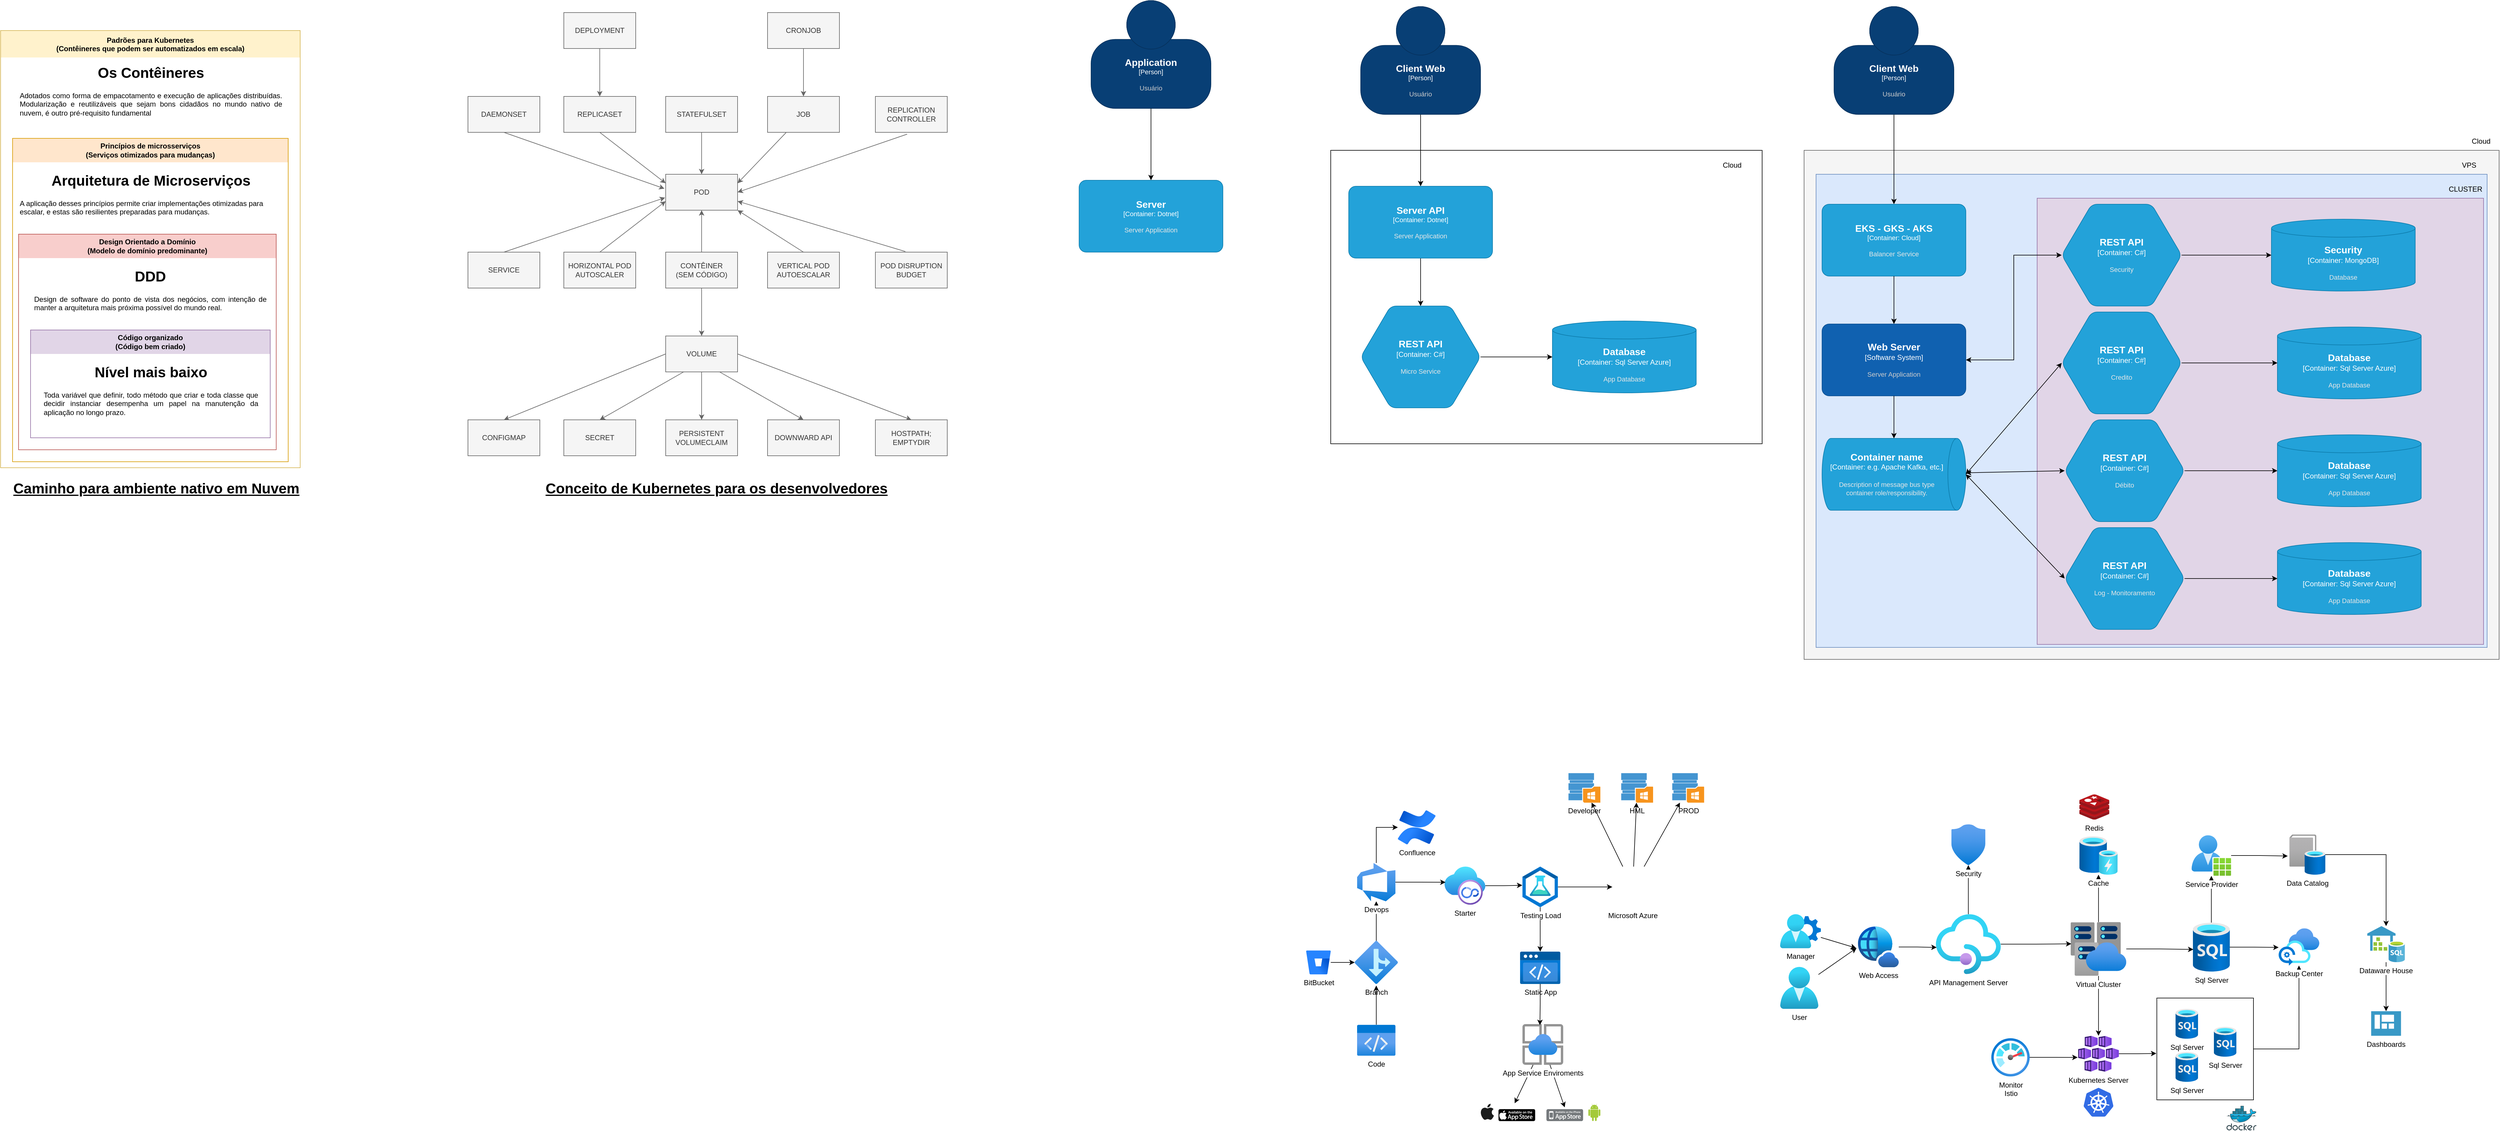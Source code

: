 <mxfile version="24.7.17">
  <diagram name="Página-1" id="Ax6G7xWcNThnfck5FQkn">
    <mxGraphModel dx="2142" dy="1096" grid="1" gridSize="10" guides="1" tooltips="1" connect="1" arrows="1" fold="1" page="1" pageScale="1" pageWidth="827" pageHeight="1169" math="0" shadow="0">
      <root>
        <mxCell id="0" />
        <mxCell id="1" parent="0" />
        <mxCell id="G5PO6u8xQWYdRqNQs2qU-140" style="edgeStyle=orthogonalEdgeStyle;rounded=0;orthogonalLoop=1;jettySize=auto;html=1;" edge="1" parent="1" source="G5PO6u8xQWYdRqNQs2qU-123" target="G5PO6u8xQWYdRqNQs2qU-138">
          <mxGeometry relative="1" as="geometry" />
        </mxCell>
        <mxCell id="G5PO6u8xQWYdRqNQs2qU-123" value="" style="rounded=0;whiteSpace=wrap;html=1;" vertex="1" parent="1">
          <mxGeometry x="3618.75" y="1665.5" width="161.25" height="170" as="geometry" />
        </mxCell>
        <mxCell id="G5PO6u8xQWYdRqNQs2qU-68" value="" style="rounded=0;whiteSpace=wrap;html=1;fillColor=#f5f5f5;fontColor=#333333;strokeColor=#666666;" vertex="1" parent="1">
          <mxGeometry x="3030" y="250" width="1160" height="850" as="geometry" />
        </mxCell>
        <mxCell id="G5PO6u8xQWYdRqNQs2qU-89" value="" style="rounded=0;whiteSpace=wrap;html=1;fillColor=#dae8fc;strokeColor=#6c8ebf;" vertex="1" parent="1">
          <mxGeometry x="3050" y="290" width="1120" height="790" as="geometry" />
        </mxCell>
        <mxCell id="G5PO6u8xQWYdRqNQs2qU-91" value="" style="whiteSpace=wrap;html=1;aspect=fixed;fillColor=#e1d5e7;strokeColor=#9673a6;" vertex="1" parent="1">
          <mxGeometry x="3419" y="330" width="745" height="745" as="geometry" />
        </mxCell>
        <mxCell id="G5PO6u8xQWYdRqNQs2qU-66" value="" style="rounded=0;whiteSpace=wrap;html=1;" vertex="1" parent="1">
          <mxGeometry x="2240" y="250" width="720" height="490" as="geometry" />
        </mxCell>
        <mxCell id="G5PO6u8xQWYdRqNQs2qU-2" value="Padrões para Kubernetes&#xa;(Contêineres que podem ser automatizados em escala)" style="swimlane;fillStyle=auto;startSize=45;fillColor=#fff2cc;swimlaneLine=0;strokeColor=#d6b656;swimlaneFillColor=none;glass=0;portConstraintRotation=0;movable=1;resizable=1;rotatable=1;deletable=1;editable=1;locked=0;connectable=1;" vertex="1" parent="1">
          <mxGeometry x="20" y="50" width="500" height="730" as="geometry">
            <mxRectangle x="170" y="210" width="340" height="40" as="alternateBounds" />
          </mxGeometry>
        </mxCell>
        <mxCell id="G5PO6u8xQWYdRqNQs2qU-3" value="Princípios de microsserviços&lt;div&gt;(Serviços otimizados para mudanças)&lt;/div&gt;" style="swimlane;whiteSpace=wrap;html=1;startSize=40;swimlaneLine=0;fillColor=#ffe6cc;strokeColor=#d79b00;movable=1;resizable=1;rotatable=1;deletable=1;editable=1;locked=0;connectable=1;" vertex="1" parent="G5PO6u8xQWYdRqNQs2qU-2">
          <mxGeometry x="20" y="180" width="460" height="540" as="geometry" />
        </mxCell>
        <mxCell id="G5PO6u8xQWYdRqNQs2qU-4" value="Design Orientado a Domínio&lt;div&gt;(Modelo de domínio predominante)&lt;/div&gt;" style="swimlane;whiteSpace=wrap;html=1;startSize=40;swimlaneLine=0;fillColor=#f8cecc;strokeColor=#b85450;movable=1;resizable=1;rotatable=1;deletable=1;editable=1;locked=0;connectable=1;" vertex="1" parent="G5PO6u8xQWYdRqNQs2qU-3">
          <mxGeometry x="10" y="160" width="430" height="360" as="geometry" />
        </mxCell>
        <mxCell id="G5PO6u8xQWYdRqNQs2qU-5" value="Código organizado&lt;div&gt;(Código bem criado)&lt;/div&gt;" style="swimlane;whiteSpace=wrap;html=1;startSize=40;swimlaneLine=0;strokeColor=#9673a6;fillColor=#e1d5e7;movable=1;resizable=1;rotatable=1;deletable=1;editable=1;locked=0;connectable=1;" vertex="1" parent="G5PO6u8xQWYdRqNQs2qU-4">
          <mxGeometry x="20" y="160" width="400" height="180" as="geometry" />
        </mxCell>
        <mxCell id="G5PO6u8xQWYdRqNQs2qU-8" value="&lt;h1 style=&quot;text-align: center; margin-top: 0px;&quot;&gt;Nível mais baixo&lt;/h1&gt;&lt;p style=&quot;text-align: justify;&quot;&gt;Toda variável que definir, todo método que criar e toda classe que decidir instanciar desempenha um papel na manutenção da aplicação no longo prazo.&amp;nbsp;&lt;/p&gt;" style="text;html=1;whiteSpace=wrap;overflow=hidden;rounded=0;" vertex="1" parent="G5PO6u8xQWYdRqNQs2qU-5">
          <mxGeometry x="20" y="50" width="360" height="120" as="geometry" />
        </mxCell>
        <mxCell id="G5PO6u8xQWYdRqNQs2qU-10" value="&lt;h1 style=&quot;margin-top: 0px;&quot;&gt;DDD&lt;/h1&gt;&lt;p style=&quot;text-align: justify;&quot;&gt;Design de software do ponto de vista dos negócios, com intenção de manter a arquitetura mais próxima possível do mundo real.&lt;/p&gt;" style="text;html=1;whiteSpace=wrap;overflow=hidden;rounded=0;align=center;" vertex="1" parent="G5PO6u8xQWYdRqNQs2qU-4">
          <mxGeometry x="25" y="50" width="390" height="100" as="geometry" />
        </mxCell>
        <mxCell id="G5PO6u8xQWYdRqNQs2qU-11" value="&lt;h1 style=&quot;text-align: center; margin-top: 0px;&quot;&gt;&lt;font style=&quot;font-size: 24px;&quot;&gt;Arquitetura de Microserviços&lt;/font&gt;&lt;/h1&gt;&lt;p&gt;A aplicação desses princípios permite criar implementações otimizadas para escalar, e estas são resilientes preparadas para mudanças.&lt;/p&gt;" style="text;html=1;whiteSpace=wrap;overflow=hidden;rounded=0;" vertex="1" parent="G5PO6u8xQWYdRqNQs2qU-3">
          <mxGeometry x="10" y="50" width="440" height="100" as="geometry" />
        </mxCell>
        <mxCell id="G5PO6u8xQWYdRqNQs2qU-12" value="&lt;h1 style=&quot;text-align: center; margin-top: 0px;&quot;&gt;Os Contêineres&lt;/h1&gt;&lt;p style=&quot;text-align: justify;&quot;&gt;Adotados como forma de empacotamento e execução de aplicações distribuídas. Modularização e reutilizáveis que sejam bons cidadãos no mundo nativo de nuvem, é outro pré-requisito fundamental&lt;/p&gt;" style="text;html=1;whiteSpace=wrap;overflow=hidden;rounded=0;" vertex="1" parent="G5PO6u8xQWYdRqNQs2qU-2">
          <mxGeometry x="30" y="50" width="440" height="120" as="geometry" />
        </mxCell>
        <mxCell id="G5PO6u8xQWYdRqNQs2qU-6" value="Caminho para ambiente nativo em Nuvem" style="text;html=1;align=center;verticalAlign=middle;whiteSpace=wrap;rounded=0;fontSize=24;fontStyle=5;movable=1;resizable=1;rotatable=1;deletable=1;editable=1;locked=0;connectable=1;" vertex="1" parent="1">
          <mxGeometry x="20" y="800" width="520" height="30" as="geometry" />
        </mxCell>
        <mxCell id="G5PO6u8xQWYdRqNQs2qU-13" value="POD" style="rounded=0;whiteSpace=wrap;html=1;fillColor=#f5f5f5;fontColor=#333333;strokeColor=#666666;" vertex="1" parent="1">
          <mxGeometry x="1130" y="290" width="120" height="60" as="geometry" />
        </mxCell>
        <mxCell id="G5PO6u8xQWYdRqNQs2qU-17" value="" style="edgeStyle=orthogonalEdgeStyle;rounded=0;orthogonalLoop=1;jettySize=auto;html=1;fillColor=#f5f5f5;strokeColor=#666666;" edge="1" parent="1" source="G5PO6u8xQWYdRqNQs2qU-14" target="G5PO6u8xQWYdRqNQs2qU-16">
          <mxGeometry relative="1" as="geometry" />
        </mxCell>
        <mxCell id="G5PO6u8xQWYdRqNQs2qU-14" value="DEPLOYMENT" style="rounded=0;whiteSpace=wrap;html=1;fillColor=#f5f5f5;fontColor=#333333;strokeColor=#666666;" vertex="1" parent="1">
          <mxGeometry x="960" y="20" width="120" height="60" as="geometry" />
        </mxCell>
        <mxCell id="G5PO6u8xQWYdRqNQs2qU-21" value="" style="edgeStyle=orthogonalEdgeStyle;rounded=0;orthogonalLoop=1;jettySize=auto;html=1;fillColor=#f5f5f5;strokeColor=#666666;" edge="1" parent="1" source="G5PO6u8xQWYdRqNQs2qU-15" target="G5PO6u8xQWYdRqNQs2qU-20">
          <mxGeometry relative="1" as="geometry" />
        </mxCell>
        <mxCell id="G5PO6u8xQWYdRqNQs2qU-15" value="CRONJOB" style="rounded=0;whiteSpace=wrap;html=1;fillColor=#f5f5f5;fontColor=#333333;strokeColor=#666666;" vertex="1" parent="1">
          <mxGeometry x="1300" y="20" width="120" height="60" as="geometry" />
        </mxCell>
        <mxCell id="G5PO6u8xQWYdRqNQs2qU-24" style="rounded=0;orthogonalLoop=1;jettySize=auto;html=1;entryX=0;entryY=0.25;entryDx=0;entryDy=0;exitX=0.5;exitY=1;exitDx=0;exitDy=0;fillColor=#f5f5f5;strokeColor=#666666;" edge="1" parent="1" source="G5PO6u8xQWYdRqNQs2qU-16" target="G5PO6u8xQWYdRqNQs2qU-13">
          <mxGeometry relative="1" as="geometry" />
        </mxCell>
        <mxCell id="G5PO6u8xQWYdRqNQs2qU-16" value="REPLICASET" style="whiteSpace=wrap;html=1;rounded=0;fillColor=#f5f5f5;fontColor=#333333;strokeColor=#666666;" vertex="1" parent="1">
          <mxGeometry x="960" y="160" width="120" height="60" as="geometry" />
        </mxCell>
        <mxCell id="G5PO6u8xQWYdRqNQs2qU-23" style="rounded=0;orthogonalLoop=1;jettySize=auto;html=1;entryX=-0.017;entryY=0.4;entryDx=0;entryDy=0;exitX=0.5;exitY=1;exitDx=0;exitDy=0;entryPerimeter=0;fillColor=#f5f5f5;strokeColor=#666666;" edge="1" parent="1" source="G5PO6u8xQWYdRqNQs2qU-18" target="G5PO6u8xQWYdRqNQs2qU-13">
          <mxGeometry relative="1" as="geometry" />
        </mxCell>
        <mxCell id="G5PO6u8xQWYdRqNQs2qU-18" value="DAEMONSET" style="rounded=0;whiteSpace=wrap;html=1;fillColor=#f5f5f5;fontColor=#333333;strokeColor=#666666;" vertex="1" parent="1">
          <mxGeometry x="800" y="160" width="120" height="60" as="geometry" />
        </mxCell>
        <mxCell id="G5PO6u8xQWYdRqNQs2qU-25" style="rounded=0;orthogonalLoop=1;jettySize=auto;html=1;entryX=0.5;entryY=0;entryDx=0;entryDy=0;fillColor=#f5f5f5;strokeColor=#666666;" edge="1" parent="1" source="G5PO6u8xQWYdRqNQs2qU-19" target="G5PO6u8xQWYdRqNQs2qU-13">
          <mxGeometry relative="1" as="geometry" />
        </mxCell>
        <mxCell id="G5PO6u8xQWYdRqNQs2qU-19" value="STATEFULSET" style="rounded=0;whiteSpace=wrap;html=1;fillColor=#f5f5f5;fontColor=#333333;strokeColor=#666666;" vertex="1" parent="1">
          <mxGeometry x="1130" y="160" width="120" height="60" as="geometry" />
        </mxCell>
        <mxCell id="G5PO6u8xQWYdRqNQs2qU-26" style="rounded=0;orthogonalLoop=1;jettySize=auto;html=1;entryX=1;entryY=0.25;entryDx=0;entryDy=0;fillColor=#f5f5f5;strokeColor=#666666;" edge="1" parent="1" source="G5PO6u8xQWYdRqNQs2qU-20" target="G5PO6u8xQWYdRqNQs2qU-13">
          <mxGeometry relative="1" as="geometry" />
        </mxCell>
        <mxCell id="G5PO6u8xQWYdRqNQs2qU-20" value="JOB" style="whiteSpace=wrap;html=1;rounded=0;fillColor=#f5f5f5;fontColor=#333333;strokeColor=#666666;" vertex="1" parent="1">
          <mxGeometry x="1300" y="160" width="120" height="60" as="geometry" />
        </mxCell>
        <mxCell id="G5PO6u8xQWYdRqNQs2qU-27" style="rounded=0;orthogonalLoop=1;jettySize=auto;html=1;entryX=1;entryY=0.5;entryDx=0;entryDy=0;exitX=0.442;exitY=1.05;exitDx=0;exitDy=0;exitPerimeter=0;fillColor=#f5f5f5;strokeColor=#666666;" edge="1" parent="1" source="G5PO6u8xQWYdRqNQs2qU-22" target="G5PO6u8xQWYdRqNQs2qU-13">
          <mxGeometry relative="1" as="geometry" />
        </mxCell>
        <mxCell id="G5PO6u8xQWYdRqNQs2qU-22" value="REPLICATION&lt;div&gt;CONTROLLER&lt;/div&gt;" style="rounded=0;whiteSpace=wrap;html=1;fillColor=#f5f5f5;fontColor=#333333;strokeColor=#666666;" vertex="1" parent="1">
          <mxGeometry x="1480" y="160" width="120" height="60" as="geometry" />
        </mxCell>
        <mxCell id="G5PO6u8xQWYdRqNQs2qU-28" value="SERVICE" style="rounded=0;whiteSpace=wrap;html=1;fillColor=#f5f5f5;fontColor=#333333;strokeColor=#666666;" vertex="1" parent="1">
          <mxGeometry x="800" y="420" width="120" height="60" as="geometry" />
        </mxCell>
        <mxCell id="G5PO6u8xQWYdRqNQs2qU-35" style="rounded=0;orthogonalLoop=1;jettySize=auto;html=1;entryX=0;entryY=0.75;entryDx=0;entryDy=0;exitX=0.5;exitY=0;exitDx=0;exitDy=0;fillColor=#f5f5f5;strokeColor=#666666;" edge="1" parent="1" source="G5PO6u8xQWYdRqNQs2qU-29" target="G5PO6u8xQWYdRqNQs2qU-13">
          <mxGeometry relative="1" as="geometry" />
        </mxCell>
        <mxCell id="G5PO6u8xQWYdRqNQs2qU-29" value="HORIZONTAL POD AUTOSCALER" style="rounded=0;whiteSpace=wrap;html=1;fillColor=#f5f5f5;fontColor=#333333;strokeColor=#666666;" vertex="1" parent="1">
          <mxGeometry x="960" y="420" width="120" height="60" as="geometry" />
        </mxCell>
        <mxCell id="G5PO6u8xQWYdRqNQs2qU-36" style="rounded=0;orthogonalLoop=1;jettySize=auto;html=1;entryX=0.5;entryY=1;entryDx=0;entryDy=0;fillColor=#f5f5f5;strokeColor=#666666;" edge="1" parent="1" source="G5PO6u8xQWYdRqNQs2qU-30" target="G5PO6u8xQWYdRqNQs2qU-13">
          <mxGeometry relative="1" as="geometry" />
        </mxCell>
        <mxCell id="G5PO6u8xQWYdRqNQs2qU-40" value="" style="edgeStyle=orthogonalEdgeStyle;rounded=0;orthogonalLoop=1;jettySize=auto;html=1;fillColor=#f5f5f5;strokeColor=#666666;" edge="1" parent="1" source="G5PO6u8xQWYdRqNQs2qU-30" target="G5PO6u8xQWYdRqNQs2qU-39">
          <mxGeometry relative="1" as="geometry" />
        </mxCell>
        <mxCell id="G5PO6u8xQWYdRqNQs2qU-30" value="CONTÊINER&lt;div&gt;(SEM CÓDIGO)&lt;/div&gt;" style="rounded=0;whiteSpace=wrap;html=1;fillColor=#f5f5f5;fontColor=#333333;strokeColor=#666666;" vertex="1" parent="1">
          <mxGeometry x="1130" y="420" width="120" height="60" as="geometry" />
        </mxCell>
        <mxCell id="G5PO6u8xQWYdRqNQs2qU-37" style="rounded=0;orthogonalLoop=1;jettySize=auto;html=1;entryX=1;entryY=1;entryDx=0;entryDy=0;exitX=0.5;exitY=0;exitDx=0;exitDy=0;fillColor=#f5f5f5;strokeColor=#666666;" edge="1" parent="1" source="G5PO6u8xQWYdRqNQs2qU-31" target="G5PO6u8xQWYdRqNQs2qU-13">
          <mxGeometry relative="1" as="geometry" />
        </mxCell>
        <mxCell id="G5PO6u8xQWYdRqNQs2qU-31" value="VERTICAL POD AUTOESCALAR" style="rounded=0;whiteSpace=wrap;html=1;fillColor=#f5f5f5;fontColor=#333333;strokeColor=#666666;" vertex="1" parent="1">
          <mxGeometry x="1300" y="420" width="120" height="60" as="geometry" />
        </mxCell>
        <mxCell id="G5PO6u8xQWYdRqNQs2qU-38" style="rounded=0;orthogonalLoop=1;jettySize=auto;html=1;entryX=1;entryY=0.75;entryDx=0;entryDy=0;exitX=0.417;exitY=-0.017;exitDx=0;exitDy=0;exitPerimeter=0;fillColor=#f5f5f5;strokeColor=#666666;" edge="1" parent="1" source="G5PO6u8xQWYdRqNQs2qU-32" target="G5PO6u8xQWYdRqNQs2qU-13">
          <mxGeometry relative="1" as="geometry" />
        </mxCell>
        <mxCell id="G5PO6u8xQWYdRqNQs2qU-32" value="POD DISRUPTION BUDGET" style="rounded=0;whiteSpace=wrap;html=1;fillColor=#f5f5f5;fontColor=#333333;strokeColor=#666666;" vertex="1" parent="1">
          <mxGeometry x="1480" y="420" width="120" height="60" as="geometry" />
        </mxCell>
        <mxCell id="G5PO6u8xQWYdRqNQs2qU-34" style="rounded=0;orthogonalLoop=1;jettySize=auto;html=1;entryX=-0.008;entryY=0.65;entryDx=0;entryDy=0;entryPerimeter=0;exitX=0.5;exitY=0;exitDx=0;exitDy=0;fillColor=#f5f5f5;strokeColor=#666666;" edge="1" parent="1" source="G5PO6u8xQWYdRqNQs2qU-28" target="G5PO6u8xQWYdRqNQs2qU-13">
          <mxGeometry relative="1" as="geometry" />
        </mxCell>
        <mxCell id="G5PO6u8xQWYdRqNQs2qU-46" style="rounded=0;orthogonalLoop=1;jettySize=auto;html=1;entryX=0.5;entryY=0;entryDx=0;entryDy=0;exitX=0;exitY=0.5;exitDx=0;exitDy=0;fillColor=#f5f5f5;strokeColor=#666666;" edge="1" parent="1" source="G5PO6u8xQWYdRqNQs2qU-39" target="G5PO6u8xQWYdRqNQs2qU-41">
          <mxGeometry relative="1" as="geometry" />
        </mxCell>
        <mxCell id="G5PO6u8xQWYdRqNQs2qU-47" style="rounded=0;orthogonalLoop=1;jettySize=auto;html=1;entryX=0.5;entryY=0;entryDx=0;entryDy=0;exitX=0.25;exitY=1;exitDx=0;exitDy=0;fillColor=#f5f5f5;strokeColor=#666666;" edge="1" parent="1" source="G5PO6u8xQWYdRqNQs2qU-39" target="G5PO6u8xQWYdRqNQs2qU-42">
          <mxGeometry relative="1" as="geometry" />
        </mxCell>
        <mxCell id="G5PO6u8xQWYdRqNQs2qU-48" style="rounded=0;orthogonalLoop=1;jettySize=auto;html=1;entryX=0.5;entryY=0;entryDx=0;entryDy=0;fillColor=#f5f5f5;strokeColor=#666666;" edge="1" parent="1" source="G5PO6u8xQWYdRqNQs2qU-39" target="G5PO6u8xQWYdRqNQs2qU-43">
          <mxGeometry relative="1" as="geometry" />
        </mxCell>
        <mxCell id="G5PO6u8xQWYdRqNQs2qU-49" style="rounded=0;orthogonalLoop=1;jettySize=auto;html=1;exitX=0.75;exitY=1;exitDx=0;exitDy=0;entryX=0.5;entryY=0;entryDx=0;entryDy=0;fillColor=#f5f5f5;strokeColor=#666666;" edge="1" parent="1" source="G5PO6u8xQWYdRqNQs2qU-39" target="G5PO6u8xQWYdRqNQs2qU-44">
          <mxGeometry relative="1" as="geometry" />
        </mxCell>
        <mxCell id="G5PO6u8xQWYdRqNQs2qU-50" style="rounded=0;orthogonalLoop=1;jettySize=auto;html=1;entryX=0.5;entryY=0;entryDx=0;entryDy=0;exitX=1;exitY=0.5;exitDx=0;exitDy=0;fillColor=#f5f5f5;strokeColor=#666666;" edge="1" parent="1" source="G5PO6u8xQWYdRqNQs2qU-39" target="G5PO6u8xQWYdRqNQs2qU-45">
          <mxGeometry relative="1" as="geometry" />
        </mxCell>
        <mxCell id="G5PO6u8xQWYdRqNQs2qU-39" value="VOLUME" style="whiteSpace=wrap;html=1;rounded=0;fillColor=#f5f5f5;fontColor=#333333;strokeColor=#666666;" vertex="1" parent="1">
          <mxGeometry x="1130" y="560" width="120" height="60" as="geometry" />
        </mxCell>
        <mxCell id="G5PO6u8xQWYdRqNQs2qU-41" value="CONFIGMAP" style="rounded=0;whiteSpace=wrap;html=1;fillColor=#f5f5f5;fontColor=#333333;strokeColor=#666666;" vertex="1" parent="1">
          <mxGeometry x="800" y="700" width="120" height="60" as="geometry" />
        </mxCell>
        <mxCell id="G5PO6u8xQWYdRqNQs2qU-42" value="SECRET" style="rounded=0;whiteSpace=wrap;html=1;fillColor=#f5f5f5;fontColor=#333333;strokeColor=#666666;" vertex="1" parent="1">
          <mxGeometry x="960" y="700" width="120" height="60" as="geometry" />
        </mxCell>
        <mxCell id="G5PO6u8xQWYdRqNQs2qU-43" value="PERSISTENT VOLUMECLAIM" style="rounded=0;whiteSpace=wrap;html=1;fillColor=#f5f5f5;fontColor=#333333;strokeColor=#666666;" vertex="1" parent="1">
          <mxGeometry x="1130" y="700" width="120" height="60" as="geometry" />
        </mxCell>
        <mxCell id="G5PO6u8xQWYdRqNQs2qU-44" value="DOWNWARD API" style="rounded=0;whiteSpace=wrap;html=1;fillColor=#f5f5f5;fontColor=#333333;strokeColor=#666666;" vertex="1" parent="1">
          <mxGeometry x="1300" y="700" width="120" height="60" as="geometry" />
        </mxCell>
        <mxCell id="G5PO6u8xQWYdRqNQs2qU-45" value="HOSTPATH;&lt;div&gt;EMPTYDIR&lt;/div&gt;" style="rounded=0;whiteSpace=wrap;html=1;fillColor=#f5f5f5;fontColor=#333333;strokeColor=#666666;" vertex="1" parent="1">
          <mxGeometry x="1480" y="700" width="120" height="60" as="geometry" />
        </mxCell>
        <mxCell id="G5PO6u8xQWYdRqNQs2qU-51" value="Conceito de Kubernetes para os desenvolvedores" style="text;html=1;align=center;verticalAlign=middle;whiteSpace=wrap;rounded=0;fontSize=24;fontStyle=5;movable=1;resizable=1;rotatable=1;deletable=1;editable=1;locked=0;connectable=1;" vertex="1" parent="1">
          <mxGeometry x="900" y="800" width="630" height="30" as="geometry" />
        </mxCell>
        <object placeholders="1" c4Name="Application" c4Type="Person" c4Description="Usuário" label="&lt;font style=&quot;font-size: 16px&quot;&gt;&lt;b&gt;%c4Name%&lt;/b&gt;&lt;/font&gt;&lt;div&gt;[%c4Type%]&lt;/div&gt;&lt;br&gt;&lt;div&gt;&lt;font style=&quot;font-size: 11px&quot;&gt;&lt;font color=&quot;#cccccc&quot;&gt;%c4Description%&lt;/font&gt;&lt;/div&gt;" id="G5PO6u8xQWYdRqNQs2qU-52">
          <mxCell style="html=1;fontSize=11;dashed=0;whiteSpace=wrap;fillColor=#083F75;strokeColor=#06315C;fontColor=#ffffff;shape=mxgraph.c4.person2;align=center;metaEdit=1;points=[[0.5,0,0],[1,0.5,0],[1,0.75,0],[0.75,1,0],[0.5,1,0],[0.25,1,0],[0,0.75,0],[0,0.5,0]];resizable=0;" vertex="1" parent="1">
            <mxGeometry x="1840" width="200" height="180" as="geometry" />
          </mxCell>
        </object>
        <object placeholders="1" c4Name="Server" c4Type="Container" c4Technology="Dotnet" c4Description="Server Application" label="&lt;font style=&quot;font-size: 16px&quot;&gt;&lt;b&gt;%c4Name%&lt;/b&gt;&lt;/font&gt;&lt;div&gt;[%c4Type%: %c4Technology%]&lt;/div&gt;&lt;br&gt;&lt;div&gt;&lt;font style=&quot;font-size: 11px&quot;&gt;&lt;font color=&quot;#E6E6E6&quot;&gt;%c4Description%&lt;/font&gt;&lt;/div&gt;" id="G5PO6u8xQWYdRqNQs2qU-53">
          <mxCell style="rounded=1;whiteSpace=wrap;html=1;fontSize=11;labelBackgroundColor=none;fillColor=#23A2D9;fontColor=#ffffff;align=center;arcSize=10;strokeColor=#0E7DAD;metaEdit=1;resizable=0;points=[[0.25,0,0],[0.5,0,0],[0.75,0,0],[1,0.25,0],[1,0.5,0],[1,0.75,0],[0.75,1,0],[0.5,1,0],[0.25,1,0],[0,0.75,0],[0,0.5,0],[0,0.25,0]];" vertex="1" parent="1">
            <mxGeometry x="1820" y="300" width="240" height="120" as="geometry" />
          </mxCell>
        </object>
        <mxCell id="G5PO6u8xQWYdRqNQs2qU-54" style="edgeStyle=orthogonalEdgeStyle;rounded=0;orthogonalLoop=1;jettySize=auto;html=1;entryX=0.5;entryY=0;entryDx=0;entryDy=0;entryPerimeter=0;" edge="1" parent="1" source="G5PO6u8xQWYdRqNQs2qU-52" target="G5PO6u8xQWYdRqNQs2qU-53">
          <mxGeometry relative="1" as="geometry" />
        </mxCell>
        <mxCell id="G5PO6u8xQWYdRqNQs2qU-61" style="edgeStyle=orthogonalEdgeStyle;rounded=0;orthogonalLoop=1;jettySize=auto;html=1;" edge="1" parent="1" source="G5PO6u8xQWYdRqNQs2qU-55" target="G5PO6u8xQWYdRqNQs2qU-60">
          <mxGeometry relative="1" as="geometry" />
        </mxCell>
        <object placeholders="1" c4Name="Client Web" c4Type="Person" c4Description="Usuário" label="&lt;font style=&quot;font-size: 16px&quot;&gt;&lt;b&gt;%c4Name%&lt;/b&gt;&lt;/font&gt;&lt;div&gt;[%c4Type%]&lt;/div&gt;&lt;br&gt;&lt;div&gt;&lt;font style=&quot;font-size: 11px&quot;&gt;&lt;font color=&quot;#cccccc&quot;&gt;%c4Description%&lt;/font&gt;&lt;/div&gt;" id="G5PO6u8xQWYdRqNQs2qU-55">
          <mxCell style="html=1;fontSize=11;dashed=0;whiteSpace=wrap;fillColor=#083F75;strokeColor=#06315C;fontColor=#ffffff;shape=mxgraph.c4.person2;align=center;metaEdit=1;points=[[0.5,0,0],[1,0.5,0],[1,0.75,0],[0.75,1,0],[0.5,1,0],[0.25,1,0],[0,0.75,0],[0,0.5,0]];resizable=0;" vertex="1" parent="1">
            <mxGeometry x="2290" y="10" width="200" height="180" as="geometry" />
          </mxCell>
        </object>
        <mxCell id="G5PO6u8xQWYdRqNQs2qU-64" style="edgeStyle=orthogonalEdgeStyle;rounded=0;orthogonalLoop=1;jettySize=auto;html=1;" edge="1" parent="1" source="G5PO6u8xQWYdRqNQs2qU-60" target="G5PO6u8xQWYdRqNQs2qU-62">
          <mxGeometry relative="1" as="geometry" />
        </mxCell>
        <object placeholders="1" c4Name="Server API" c4Type="Container" c4Technology="Dotnet" c4Description="Server Application" label="&lt;font style=&quot;font-size: 16px&quot;&gt;&lt;b&gt;%c4Name%&lt;/b&gt;&lt;/font&gt;&lt;div&gt;[%c4Type%: %c4Technology%]&lt;/div&gt;&lt;br&gt;&lt;div&gt;&lt;font style=&quot;font-size: 11px&quot;&gt;&lt;font color=&quot;#E6E6E6&quot;&gt;%c4Description%&lt;/font&gt;&lt;/div&gt;" id="G5PO6u8xQWYdRqNQs2qU-60">
          <mxCell style="rounded=1;whiteSpace=wrap;html=1;fontSize=11;labelBackgroundColor=none;fillColor=#23A2D9;fontColor=#ffffff;align=center;arcSize=10;strokeColor=#0E7DAD;metaEdit=1;resizable=0;points=[[0.25,0,0],[0.5,0,0],[0.75,0,0],[1,0.25,0],[1,0.5,0],[1,0.75,0],[0.75,1,0],[0.5,1,0],[0.25,1,0],[0,0.75,0],[0,0.5,0],[0,0.25,0]];" vertex="1" parent="1">
            <mxGeometry x="2270" y="310" width="240" height="120" as="geometry" />
          </mxCell>
        </object>
        <object placeholders="1" c4Name="REST API" c4Type="Container" c4Technology="C#" c4Description="Micro Service" label="&lt;font style=&quot;font-size: 16px&quot;&gt;&lt;b&gt;%c4Name%&lt;/b&gt;&lt;/font&gt;&lt;div&gt;[%c4Type%:&amp;nbsp;%c4Technology%]&lt;/div&gt;&lt;br&gt;&lt;div&gt;&lt;font style=&quot;font-size: 11px&quot;&gt;&lt;font color=&quot;#E6E6E6&quot;&gt;%c4Description%&lt;/font&gt;&lt;/div&gt;" id="G5PO6u8xQWYdRqNQs2qU-62">
          <mxCell style="shape=hexagon;size=50;perimeter=hexagonPerimeter2;whiteSpace=wrap;html=1;fixedSize=1;rounded=1;labelBackgroundColor=none;fillColor=#23A2D9;fontSize=12;fontColor=#ffffff;align=center;strokeColor=#0E7DAD;metaEdit=1;points=[[0.5,0,0],[1,0.25,0],[1,0.5,0],[1,0.75,0],[0.5,1,0],[0,0.75,0],[0,0.5,0],[0,0.25,0]];resizable=0;" vertex="1" parent="1">
            <mxGeometry x="2290" y="510" width="200" height="170" as="geometry" />
          </mxCell>
        </object>
        <object placeholders="1" c4Name="Database" c4Type="Container" c4Technology="Sql Server Azure" c4Description="App Database" label="&lt;font style=&quot;font-size: 16px&quot;&gt;&lt;b&gt;%c4Name%&lt;/b&gt;&lt;/font&gt;&lt;div&gt;[%c4Type%:&amp;nbsp;%c4Technology%]&lt;/div&gt;&lt;br&gt;&lt;div&gt;&lt;font style=&quot;font-size: 11px&quot;&gt;&lt;font color=&quot;#E6E6E6&quot;&gt;%c4Description%&lt;/font&gt;&lt;/div&gt;" id="G5PO6u8xQWYdRqNQs2qU-63">
          <mxCell style="shape=cylinder3;size=15;whiteSpace=wrap;html=1;boundedLbl=1;rounded=0;labelBackgroundColor=none;fillColor=#23A2D9;fontSize=12;fontColor=#ffffff;align=center;strokeColor=#0E7DAD;metaEdit=1;points=[[0.5,0,0],[1,0.25,0],[1,0.5,0],[1,0.75,0],[0.5,1,0],[0,0.75,0],[0,0.5,0],[0,0.25,0]];resizable=0;" vertex="1" parent="1">
            <mxGeometry x="2610" y="535" width="240" height="120" as="geometry" />
          </mxCell>
        </object>
        <mxCell id="G5PO6u8xQWYdRqNQs2qU-65" style="edgeStyle=orthogonalEdgeStyle;rounded=0;orthogonalLoop=1;jettySize=auto;html=1;entryX=0;entryY=0.5;entryDx=0;entryDy=0;entryPerimeter=0;" edge="1" parent="1" source="G5PO6u8xQWYdRqNQs2qU-62" target="G5PO6u8xQWYdRqNQs2qU-63">
          <mxGeometry relative="1" as="geometry" />
        </mxCell>
        <mxCell id="G5PO6u8xQWYdRqNQs2qU-67" value="Cloud" style="text;html=1;align=center;verticalAlign=middle;whiteSpace=wrap;rounded=0;" vertex="1" parent="1">
          <mxGeometry x="2880" y="260" width="60" height="30" as="geometry" />
        </mxCell>
        <mxCell id="G5PO6u8xQWYdRqNQs2qU-69" style="edgeStyle=orthogonalEdgeStyle;rounded=0;orthogonalLoop=1;jettySize=auto;html=1;" edge="1" source="G5PO6u8xQWYdRqNQs2qU-70" target="G5PO6u8xQWYdRqNQs2qU-72" parent="1">
          <mxGeometry relative="1" as="geometry" />
        </mxCell>
        <object placeholders="1" c4Name="Client Web" c4Type="Person" c4Description="Usuário" label="&lt;font style=&quot;font-size: 16px&quot;&gt;&lt;b&gt;%c4Name%&lt;/b&gt;&lt;/font&gt;&lt;div&gt;[%c4Type%]&lt;/div&gt;&lt;br&gt;&lt;div&gt;&lt;font style=&quot;font-size: 11px&quot;&gt;&lt;font color=&quot;#cccccc&quot;&gt;%c4Description%&lt;/font&gt;&lt;/div&gt;" id="G5PO6u8xQWYdRqNQs2qU-70">
          <mxCell style="html=1;fontSize=11;dashed=0;whiteSpace=wrap;fillColor=#083F75;strokeColor=#06315C;fontColor=#ffffff;shape=mxgraph.c4.person2;align=center;metaEdit=1;points=[[0.5,0,0],[1,0.5,0],[1,0.75,0],[0.75,1,0],[0.5,1,0],[0.25,1,0],[0,0.75,0],[0,0.5,0]];resizable=0;" vertex="1" parent="1">
            <mxGeometry x="3080" y="10" width="200" height="180" as="geometry" />
          </mxCell>
        </object>
        <object placeholders="1" c4Name="EKS - GKS - AKS" c4Type="Container" c4Technology="Cloud" c4Description="Balancer Service" label="&lt;font style=&quot;font-size: 16px&quot;&gt;&lt;b&gt;%c4Name%&lt;/b&gt;&lt;/font&gt;&lt;div&gt;[%c4Type%: %c4Technology%]&lt;/div&gt;&lt;br&gt;&lt;div&gt;&lt;font style=&quot;font-size: 11px&quot;&gt;&lt;font color=&quot;#E6E6E6&quot;&gt;%c4Description%&lt;/font&gt;&lt;/div&gt;" id="G5PO6u8xQWYdRqNQs2qU-72">
          <mxCell style="rounded=1;whiteSpace=wrap;html=1;fontSize=11;labelBackgroundColor=none;fillColor=#23A2D9;fontColor=#ffffff;align=center;arcSize=10;strokeColor=#0E7DAD;metaEdit=1;resizable=0;points=[[0.25,0,0],[0.5,0,0],[0.75,0,0],[1,0.25,0],[1,0.5,0],[1,0.75,0],[0.75,1,0],[0.5,1,0],[0.25,1,0],[0,0.75,0],[0,0.5,0],[0,0.25,0]];" vertex="1" parent="1">
            <mxGeometry x="3060" y="340" width="240" height="120" as="geometry" />
          </mxCell>
        </object>
        <object placeholders="1" c4Name="REST API" c4Type="Container" c4Technology="C#" c4Description="Log - Monitoramento" label="&lt;font style=&quot;font-size: 16px&quot;&gt;&lt;b&gt;%c4Name%&lt;/b&gt;&lt;/font&gt;&lt;div&gt;[%c4Type%:&amp;nbsp;%c4Technology%]&lt;/div&gt;&lt;br&gt;&lt;div&gt;&lt;font style=&quot;font-size: 11px&quot;&gt;&lt;font color=&quot;#E6E6E6&quot;&gt;%c4Description%&lt;/font&gt;&lt;/div&gt;" id="G5PO6u8xQWYdRqNQs2qU-73">
          <mxCell style="shape=hexagon;size=50;perimeter=hexagonPerimeter2;whiteSpace=wrap;html=1;fixedSize=1;rounded=1;labelBackgroundColor=none;fillColor=#23A2D9;fontSize=12;fontColor=#ffffff;align=center;strokeColor=#0E7DAD;metaEdit=1;points=[[0.5,0,0],[1,0.25,0],[1,0.5,0],[1,0.75,0],[0.5,1,0],[0,0.75,0],[0,0.5,0],[0,0.25,0]];resizable=0;" vertex="1" parent="1">
            <mxGeometry x="3465" y="880" width="200" height="170" as="geometry" />
          </mxCell>
        </object>
        <object placeholders="1" c4Name="Database" c4Type="Container" c4Technology="Sql Server Azure" c4Description="App Database" label="&lt;font style=&quot;font-size: 16px&quot;&gt;&lt;b&gt;%c4Name%&lt;/b&gt;&lt;/font&gt;&lt;div&gt;[%c4Type%:&amp;nbsp;%c4Technology%]&lt;/div&gt;&lt;br&gt;&lt;div&gt;&lt;font style=&quot;font-size: 11px&quot;&gt;&lt;font color=&quot;#E6E6E6&quot;&gt;%c4Description%&lt;/font&gt;&lt;/div&gt;" id="G5PO6u8xQWYdRqNQs2qU-74">
          <mxCell style="shape=cylinder3;size=15;whiteSpace=wrap;html=1;boundedLbl=1;rounded=0;labelBackgroundColor=none;fillColor=#23A2D9;fontSize=12;fontColor=#ffffff;align=center;strokeColor=#0E7DAD;metaEdit=1;points=[[0.5,0,0],[1,0.25,0],[1,0.5,0],[1,0.75,0],[0.5,1,0],[0,0.75,0],[0,0.5,0],[0,0.25,0]];resizable=0;" vertex="1" parent="1">
            <mxGeometry x="3820" y="905" width="240" height="120" as="geometry" />
          </mxCell>
        </object>
        <mxCell id="G5PO6u8xQWYdRqNQs2qU-75" style="edgeStyle=orthogonalEdgeStyle;rounded=0;orthogonalLoop=1;jettySize=auto;html=1;entryX=0;entryY=0.5;entryDx=0;entryDy=0;entryPerimeter=0;" edge="1" source="G5PO6u8xQWYdRqNQs2qU-73" target="G5PO6u8xQWYdRqNQs2qU-74" parent="1">
          <mxGeometry relative="1" as="geometry" />
        </mxCell>
        <mxCell id="G5PO6u8xQWYdRqNQs2qU-76" value="VPS" style="text;html=1;align=center;verticalAlign=middle;whiteSpace=wrap;rounded=0;" vertex="1" parent="1">
          <mxGeometry x="4110" y="260" width="60" height="30" as="geometry" />
        </mxCell>
        <object placeholders="1" c4Name="Web Server" c4Type="Software System" c4Description="Server Application" label="&lt;font style=&quot;font-size: 16px&quot;&gt;&lt;b&gt;%c4Name%&lt;/b&gt;&lt;/font&gt;&lt;div&gt;[%c4Type%]&lt;/div&gt;&lt;br&gt;&lt;div&gt;&lt;font style=&quot;font-size: 11px&quot;&gt;&lt;font color=&quot;#cccccc&quot;&gt;%c4Description%&lt;/font&gt;&lt;/div&gt;" id="G5PO6u8xQWYdRqNQs2qU-77">
          <mxCell style="rounded=1;whiteSpace=wrap;html=1;labelBackgroundColor=none;fillColor=#1061B0;fontColor=#ffffff;align=center;arcSize=10;strokeColor=#0D5091;metaEdit=1;resizable=0;points=[[0.25,0,0],[0.5,0,0],[0.75,0,0],[1,0.25,0],[1,0.5,0],[1,0.75,0],[0.75,1,0],[0.5,1,0],[0.25,1,0],[0,0.75,0],[0,0.5,0],[0,0.25,0]];" vertex="1" parent="1">
            <mxGeometry x="3060" y="540" width="240" height="120" as="geometry" />
          </mxCell>
        </object>
        <object placeholders="1" c4Name="REST API" c4Type="Container" c4Technology="C#" c4Description="Débito" label="&lt;font style=&quot;font-size: 16px&quot;&gt;&lt;b&gt;%c4Name%&lt;/b&gt;&lt;/font&gt;&lt;div&gt;[%c4Type%:&amp;nbsp;%c4Technology%]&lt;/div&gt;&lt;br&gt;&lt;div&gt;&lt;font style=&quot;font-size: 11px&quot;&gt;&lt;font color=&quot;#E6E6E6&quot;&gt;%c4Description%&lt;/font&gt;&lt;/div&gt;" id="G5PO6u8xQWYdRqNQs2qU-80">
          <mxCell style="shape=hexagon;size=50;perimeter=hexagonPerimeter2;whiteSpace=wrap;html=1;fixedSize=1;rounded=1;labelBackgroundColor=none;fillColor=#23A2D9;fontSize=12;fontColor=#ffffff;align=center;strokeColor=#0E7DAD;metaEdit=1;points=[[0.5,0,0],[1,0.25,0],[1,0.5,0],[1,0.75,0],[0.5,1,0],[0,0.75,0],[0,0.5,0],[0,0.25,0]];resizable=0;" vertex="1" parent="1">
            <mxGeometry x="3465" y="700" width="200" height="170" as="geometry" />
          </mxCell>
        </object>
        <mxCell id="G5PO6u8xQWYdRqNQs2qU-81" style="edgeStyle=orthogonalEdgeStyle;rounded=0;orthogonalLoop=1;jettySize=auto;html=1;entryX=0;entryY=0.5;entryDx=0;entryDy=0;entryPerimeter=0;" edge="1" source="G5PO6u8xQWYdRqNQs2qU-80" target="G5PO6u8xQWYdRqNQs2qU-82" parent="1">
          <mxGeometry relative="1" as="geometry" />
        </mxCell>
        <object placeholders="1" c4Name="Database" c4Type="Container" c4Technology="Sql Server Azure" c4Description="App Database" label="&lt;font style=&quot;font-size: 16px&quot;&gt;&lt;b&gt;%c4Name%&lt;/b&gt;&lt;/font&gt;&lt;div&gt;[%c4Type%:&amp;nbsp;%c4Technology%]&lt;/div&gt;&lt;br&gt;&lt;div&gt;&lt;font style=&quot;font-size: 11px&quot;&gt;&lt;font color=&quot;#E6E6E6&quot;&gt;%c4Description%&lt;/font&gt;&lt;/div&gt;" id="G5PO6u8xQWYdRqNQs2qU-82">
          <mxCell style="shape=cylinder3;size=15;whiteSpace=wrap;html=1;boundedLbl=1;rounded=0;labelBackgroundColor=none;fillColor=#23A2D9;fontSize=12;fontColor=#ffffff;align=center;strokeColor=#0E7DAD;metaEdit=1;points=[[0.5,0,0],[1,0.25,0],[1,0.5,0],[1,0.75,0],[0.5,1,0],[0,0.75,0],[0,0.5,0],[0,0.25,0]];resizable=0;" vertex="1" parent="1">
            <mxGeometry x="3820" y="725" width="240" height="120" as="geometry" />
          </mxCell>
        </object>
        <object placeholders="1" c4Name="REST API" c4Type="Container" c4Technology="C#" c4Description="Credito" label="&lt;font style=&quot;font-size: 16px&quot;&gt;&lt;b&gt;%c4Name%&lt;/b&gt;&lt;/font&gt;&lt;div&gt;[%c4Type%:&amp;nbsp;%c4Technology%]&lt;/div&gt;&lt;br&gt;&lt;div&gt;&lt;font style=&quot;font-size: 11px&quot;&gt;&lt;font color=&quot;#E6E6E6&quot;&gt;%c4Description%&lt;/font&gt;&lt;/div&gt;" id="G5PO6u8xQWYdRqNQs2qU-83">
          <mxCell style="shape=hexagon;size=50;perimeter=hexagonPerimeter2;whiteSpace=wrap;html=1;fixedSize=1;rounded=1;labelBackgroundColor=none;fillColor=#23A2D9;fontSize=12;fontColor=#ffffff;align=center;strokeColor=#0E7DAD;metaEdit=1;points=[[0.5,0,0],[1,0.25,0],[1,0.5,0],[1,0.75,0],[0.5,1,0],[0,0.75,0],[0,0.5,0],[0,0.25,0]];resizable=0;" vertex="1" parent="1">
            <mxGeometry x="3460" y="520" width="200" height="170" as="geometry" />
          </mxCell>
        </object>
        <object placeholders="1" c4Name="Database" c4Type="Container" c4Technology="Sql Server Azure" c4Description="App Database" label="&lt;font style=&quot;font-size: 16px&quot;&gt;&lt;b&gt;%c4Name%&lt;/b&gt;&lt;/font&gt;&lt;div&gt;[%c4Type%:&amp;nbsp;%c4Technology%]&lt;/div&gt;&lt;br&gt;&lt;div&gt;&lt;font style=&quot;font-size: 11px&quot;&gt;&lt;font color=&quot;#E6E6E6&quot;&gt;%c4Description%&lt;/font&gt;&lt;/div&gt;" id="G5PO6u8xQWYdRqNQs2qU-84">
          <mxCell style="shape=cylinder3;size=15;whiteSpace=wrap;html=1;boundedLbl=1;rounded=0;labelBackgroundColor=none;fillColor=#23A2D9;fontSize=12;fontColor=#ffffff;align=center;strokeColor=#0E7DAD;metaEdit=1;points=[[0.5,0,0],[1,0.25,0],[1,0.5,0],[1,0.75,0],[0.5,1,0],[0,0.75,0],[0,0.5,0],[0,0.25,0]];resizable=0;" vertex="1" parent="1">
            <mxGeometry x="3820" y="545" width="240" height="120" as="geometry" />
          </mxCell>
        </object>
        <mxCell id="G5PO6u8xQWYdRqNQs2qU-85" style="edgeStyle=orthogonalEdgeStyle;rounded=0;orthogonalLoop=1;jettySize=auto;html=1;entryX=0;entryY=0.5;entryDx=0;entryDy=0;entryPerimeter=0;" edge="1" source="G5PO6u8xQWYdRqNQs2qU-83" target="G5PO6u8xQWYdRqNQs2qU-84" parent="1">
          <mxGeometry relative="1" as="geometry" />
        </mxCell>
        <object placeholders="1" c4Name="Container name" c4Type="Container" c4Technology="e.g. Apache Kafka, etc." c4Description="Description of message bus type container role/responsibility." label="&lt;font style=&quot;font-size: 16px&quot;&gt;&lt;b&gt;%c4Name%&lt;/b&gt;&lt;/font&gt;&lt;div&gt;[%c4Type%:&amp;nbsp;%c4Technology%]&lt;/div&gt;&lt;br&gt;&lt;div&gt;&lt;font style=&quot;font-size: 11px&quot;&gt;&lt;font color=&quot;#E6E6E6&quot;&gt;%c4Description%&lt;/font&gt;&lt;/div&gt;" id="G5PO6u8xQWYdRqNQs2qU-86">
          <mxCell style="shape=cylinder3;size=15;direction=south;whiteSpace=wrap;html=1;boundedLbl=1;rounded=0;labelBackgroundColor=none;fillColor=#23A2D9;fontSize=12;fontColor=#ffffff;align=center;strokeColor=#0E7DAD;metaEdit=1;points=[[0.5,0,0],[1,0.25,0],[1,0.5,0],[1,0.75,0],[0.5,1,0],[0,0.75,0],[0,0.5,0],[0,0.25,0]];resizable=0;" vertex="1" parent="1">
            <mxGeometry x="3060" y="731" width="240" height="120" as="geometry" />
          </mxCell>
        </object>
        <mxCell id="G5PO6u8xQWYdRqNQs2qU-87" style="edgeStyle=orthogonalEdgeStyle;rounded=0;orthogonalLoop=1;jettySize=auto;html=1;entryX=0.5;entryY=0;entryDx=0;entryDy=0;entryPerimeter=0;" edge="1" parent="1" source="G5PO6u8xQWYdRqNQs2qU-72" target="G5PO6u8xQWYdRqNQs2qU-77">
          <mxGeometry relative="1" as="geometry" />
        </mxCell>
        <mxCell id="G5PO6u8xQWYdRqNQs2qU-88" style="edgeStyle=orthogonalEdgeStyle;rounded=0;orthogonalLoop=1;jettySize=auto;html=1;entryX=0;entryY=0.5;entryDx=0;entryDy=0;entryPerimeter=0;" edge="1" parent="1" source="G5PO6u8xQWYdRqNQs2qU-77" target="G5PO6u8xQWYdRqNQs2qU-86">
          <mxGeometry relative="1" as="geometry" />
        </mxCell>
        <mxCell id="G5PO6u8xQWYdRqNQs2qU-90" value="Cloud" style="text;html=1;align=center;verticalAlign=middle;whiteSpace=wrap;rounded=0;" vertex="1" parent="1">
          <mxGeometry x="4130" y="220" width="60" height="30" as="geometry" />
        </mxCell>
        <mxCell id="G5PO6u8xQWYdRqNQs2qU-92" value="CLUSTER" style="text;html=1;align=center;verticalAlign=middle;whiteSpace=wrap;rounded=0;" vertex="1" parent="1">
          <mxGeometry x="4104" y="300" width="60" height="30" as="geometry" />
        </mxCell>
        <mxCell id="G5PO6u8xQWYdRqNQs2qU-93" style="rounded=0;orthogonalLoop=1;jettySize=auto;html=1;entryX=0;entryY=0.5;entryDx=0;entryDy=0;entryPerimeter=0;exitX=0.5;exitY=0;exitDx=0;exitDy=0;exitPerimeter=0;startArrow=classic;startFill=1;" edge="1" parent="1" source="G5PO6u8xQWYdRqNQs2qU-86" target="G5PO6u8xQWYdRqNQs2qU-83">
          <mxGeometry relative="1" as="geometry" />
        </mxCell>
        <mxCell id="G5PO6u8xQWYdRqNQs2qU-94" style="rounded=0;orthogonalLoop=1;jettySize=auto;html=1;entryX=0;entryY=0.5;entryDx=0;entryDy=0;entryPerimeter=0;startArrow=classic;startFill=1;" edge="1" parent="1" source="G5PO6u8xQWYdRqNQs2qU-86" target="G5PO6u8xQWYdRqNQs2qU-80">
          <mxGeometry relative="1" as="geometry" />
        </mxCell>
        <mxCell id="G5PO6u8xQWYdRqNQs2qU-96" style="rounded=0;orthogonalLoop=1;jettySize=auto;html=1;entryX=0;entryY=0.5;entryDx=0;entryDy=0;entryPerimeter=0;exitX=0.5;exitY=0;exitDx=0;exitDy=0;exitPerimeter=0;startArrow=classic;startFill=1;" edge="1" parent="1" source="G5PO6u8xQWYdRqNQs2qU-86" target="G5PO6u8xQWYdRqNQs2qU-73">
          <mxGeometry relative="1" as="geometry" />
        </mxCell>
        <object placeholders="1" c4Name="Security" c4Type="Container" c4Technology="MongoDB" c4Description="Database" label="&lt;font style=&quot;font-size: 16px&quot;&gt;&lt;b&gt;%c4Name%&lt;/b&gt;&lt;/font&gt;&lt;div&gt;[%c4Type%:&amp;nbsp;%c4Technology%]&lt;/div&gt;&lt;br&gt;&lt;div&gt;&lt;font style=&quot;font-size: 11px&quot;&gt;&lt;font color=&quot;#E6E6E6&quot;&gt;%c4Description%&lt;/font&gt;&lt;/div&gt;" id="G5PO6u8xQWYdRqNQs2qU-97">
          <mxCell style="shape=cylinder3;size=15;whiteSpace=wrap;html=1;boundedLbl=1;rounded=0;labelBackgroundColor=none;fillColor=#23A2D9;fontSize=12;fontColor=#ffffff;align=center;strokeColor=#0E7DAD;metaEdit=1;points=[[0.5,0,0],[1,0.25,0],[1,0.5,0],[1,0.75,0],[0.5,1,0],[0,0.75,0],[0,0.5,0],[0,0.25,0]];resizable=0;" vertex="1" parent="1">
            <mxGeometry x="3810" y="365" width="240" height="120" as="geometry" />
          </mxCell>
        </object>
        <object placeholders="1" c4Name="REST API" c4Type="Container" c4Technology="C#" c4Description="Security" label="&lt;font style=&quot;font-size: 16px&quot;&gt;&lt;b&gt;%c4Name%&lt;/b&gt;&lt;/font&gt;&lt;div&gt;[%c4Type%:&amp;nbsp;%c4Technology%]&lt;/div&gt;&lt;br&gt;&lt;div&gt;&lt;font style=&quot;font-size: 11px&quot;&gt;&lt;font color=&quot;#E6E6E6&quot;&gt;%c4Description%&lt;/font&gt;&lt;/div&gt;" id="G5PO6u8xQWYdRqNQs2qU-98">
          <mxCell style="shape=hexagon;size=50;perimeter=hexagonPerimeter2;whiteSpace=wrap;html=1;fixedSize=1;rounded=1;labelBackgroundColor=none;fillColor=#23A2D9;fontSize=12;fontColor=#ffffff;align=center;strokeColor=#0E7DAD;metaEdit=1;points=[[0.5,0,0],[1,0.25,0],[1,0.5,0],[1,0.75,0],[0.5,1,0],[0,0.75,0],[0,0.5,0],[0,0.25,0]];resizable=0;" vertex="1" parent="1">
            <mxGeometry x="3460" y="340" width="200" height="170" as="geometry" />
          </mxCell>
        </object>
        <mxCell id="G5PO6u8xQWYdRqNQs2qU-99" style="edgeStyle=orthogonalEdgeStyle;rounded=0;orthogonalLoop=1;jettySize=auto;html=1;entryX=0;entryY=0.5;entryDx=0;entryDy=0;entryPerimeter=0;" edge="1" parent="1" source="G5PO6u8xQWYdRqNQs2qU-98" target="G5PO6u8xQWYdRqNQs2qU-97">
          <mxGeometry relative="1" as="geometry" />
        </mxCell>
        <mxCell id="G5PO6u8xQWYdRqNQs2qU-100" style="edgeStyle=orthogonalEdgeStyle;rounded=0;orthogonalLoop=1;jettySize=auto;html=1;entryX=0;entryY=0.5;entryDx=0;entryDy=0;entryPerimeter=0;startArrow=classic;startFill=1;" edge="1" parent="1" source="G5PO6u8xQWYdRqNQs2qU-77" target="G5PO6u8xQWYdRqNQs2qU-98">
          <mxGeometry relative="1" as="geometry" />
        </mxCell>
        <mxCell id="G5PO6u8xQWYdRqNQs2qU-170" style="edgeStyle=orthogonalEdgeStyle;rounded=0;orthogonalLoop=1;jettySize=auto;html=1;" edge="1" parent="1" source="G5PO6u8xQWYdRqNQs2qU-102" target="G5PO6u8xQWYdRqNQs2qU-137">
          <mxGeometry relative="1" as="geometry" />
        </mxCell>
        <mxCell id="G5PO6u8xQWYdRqNQs2qU-102" value="Sql Server" style="image;aspect=fixed;html=1;points=[];align=center;fontSize=12;image=img/lib/azure2/databases/SQL_Database.svg;" vertex="1" parent="1">
          <mxGeometry x="3679" y="1539.5" width="61.5" height="82" as="geometry" />
        </mxCell>
        <mxCell id="G5PO6u8xQWYdRqNQs2qU-108" style="edgeStyle=orthogonalEdgeStyle;rounded=0;orthogonalLoop=1;jettySize=auto;html=1;" edge="1" parent="1" source="G5PO6u8xQWYdRqNQs2qU-103" target="G5PO6u8xQWYdRqNQs2qU-107">
          <mxGeometry relative="1" as="geometry" />
        </mxCell>
        <mxCell id="G5PO6u8xQWYdRqNQs2qU-119" style="edgeStyle=orthogonalEdgeStyle;rounded=0;orthogonalLoop=1;jettySize=auto;html=1;" edge="1" parent="1" source="G5PO6u8xQWYdRqNQs2qU-103" target="G5PO6u8xQWYdRqNQs2qU-118">
          <mxGeometry relative="1" as="geometry" />
        </mxCell>
        <mxCell id="G5PO6u8xQWYdRqNQs2qU-103" value="Virtual Cluster" style="image;aspect=fixed;html=1;points=[];align=center;fontSize=12;image=img/lib/azure2/databases/Virtual_Clusters.svg;" vertex="1" parent="1">
          <mxGeometry x="3475" y="1538.5" width="92.81" height="90" as="geometry" />
        </mxCell>
        <mxCell id="G5PO6u8xQWYdRqNQs2qU-129" style="edgeStyle=orthogonalEdgeStyle;rounded=0;orthogonalLoop=1;jettySize=auto;html=1;" edge="1" parent="1" source="G5PO6u8xQWYdRqNQs2qU-104" target="G5PO6u8xQWYdRqNQs2qU-128">
          <mxGeometry relative="1" as="geometry" />
        </mxCell>
        <mxCell id="G5PO6u8xQWYdRqNQs2qU-104" value="API Management Server" style="image;aspect=fixed;html=1;points=[];align=center;fontSize=12;image=img/lib/azure2/app_services/API_Management_Services.svg;" vertex="1" parent="1">
          <mxGeometry x="3250" y="1525.5" width="108.33" height="100" as="geometry" />
        </mxCell>
        <mxCell id="G5PO6u8xQWYdRqNQs2qU-105" style="edgeStyle=orthogonalEdgeStyle;rounded=0;orthogonalLoop=1;jettySize=auto;html=1;entryX=0.012;entryY=0.405;entryDx=0;entryDy=0;entryPerimeter=0;" edge="1" parent="1" source="G5PO6u8xQWYdRqNQs2qU-104" target="G5PO6u8xQWYdRqNQs2qU-103">
          <mxGeometry relative="1" as="geometry" />
        </mxCell>
        <mxCell id="G5PO6u8xQWYdRqNQs2qU-106" style="edgeStyle=orthogonalEdgeStyle;rounded=0;orthogonalLoop=1;jettySize=auto;html=1;entryX=0.013;entryY=0.547;entryDx=0;entryDy=0;entryPerimeter=0;" edge="1" parent="1" source="G5PO6u8xQWYdRqNQs2qU-103" target="G5PO6u8xQWYdRqNQs2qU-102">
          <mxGeometry relative="1" as="geometry" />
        </mxCell>
        <mxCell id="G5PO6u8xQWYdRqNQs2qU-107" value="Cache" style="image;aspect=fixed;html=1;points=[];align=center;fontSize=12;image=img/lib/azure2/general/Cache.svg;" vertex="1" parent="1">
          <mxGeometry x="3489.41" y="1395.5" width="64" height="64" as="geometry" />
        </mxCell>
        <mxCell id="G5PO6u8xQWYdRqNQs2qU-113" style="edgeStyle=orthogonalEdgeStyle;rounded=0;orthogonalLoop=1;jettySize=auto;html=1;" edge="1" parent="1" source="G5PO6u8xQWYdRqNQs2qU-109" target="G5PO6u8xQWYdRqNQs2qU-112">
          <mxGeometry relative="1" as="geometry" />
        </mxCell>
        <mxCell id="G5PO6u8xQWYdRqNQs2qU-109" value="Branch" style="image;aspect=fixed;html=1;points=[];align=center;fontSize=12;image=img/lib/azure2/general/Branch.svg;" vertex="1" parent="1">
          <mxGeometry x="2280" y="1570" width="72" height="72" as="geometry" />
        </mxCell>
        <mxCell id="G5PO6u8xQWYdRqNQs2qU-110" value="Code" style="image;aspect=fixed;html=1;points=[];align=center;fontSize=12;image=img/lib/azure2/general/Code.svg;" vertex="1" parent="1">
          <mxGeometry x="2284" y="1710" width="64" height="52" as="geometry" />
        </mxCell>
        <mxCell id="G5PO6u8xQWYdRqNQs2qU-111" style="edgeStyle=orthogonalEdgeStyle;rounded=0;orthogonalLoop=1;jettySize=auto;html=1;entryX=0.5;entryY=1.037;entryDx=0;entryDy=0;entryPerimeter=0;" edge="1" parent="1" source="G5PO6u8xQWYdRqNQs2qU-110" target="G5PO6u8xQWYdRqNQs2qU-109">
          <mxGeometry relative="1" as="geometry" />
        </mxCell>
        <mxCell id="G5PO6u8xQWYdRqNQs2qU-152" style="edgeStyle=orthogonalEdgeStyle;rounded=0;orthogonalLoop=1;jettySize=auto;html=1;entryX=0;entryY=0.5;entryDx=0;entryDy=0;" edge="1" parent="1" source="G5PO6u8xQWYdRqNQs2qU-112" target="G5PO6u8xQWYdRqNQs2qU-151">
          <mxGeometry relative="1" as="geometry">
            <Array as="points">
              <mxPoint x="2316" y="1381" />
            </Array>
          </mxGeometry>
        </mxCell>
        <mxCell id="G5PO6u8xQWYdRqNQs2qU-112" value="Devops" style="image;aspect=fixed;html=1;points=[];align=center;fontSize=12;image=img/lib/azure2/devops/Azure_DevOps.svg;" vertex="1" parent="1">
          <mxGeometry x="2284" y="1440" width="64" height="64" as="geometry" />
        </mxCell>
        <mxCell id="G5PO6u8xQWYdRqNQs2qU-114" value="Starter" style="image;aspect=fixed;html=1;points=[];align=center;fontSize=12;image=img/lib/azure2/devops/DevOps_Starter.svg;" vertex="1" parent="1">
          <mxGeometry x="2430" y="1446" width="68" height="63.76" as="geometry" />
        </mxCell>
        <mxCell id="G5PO6u8xQWYdRqNQs2qU-115" style="edgeStyle=orthogonalEdgeStyle;rounded=0;orthogonalLoop=1;jettySize=auto;html=1;entryX=0.025;entryY=0.411;entryDx=0;entryDy=0;entryPerimeter=0;" edge="1" parent="1" source="G5PO6u8xQWYdRqNQs2qU-112" target="G5PO6u8xQWYdRqNQs2qU-114">
          <mxGeometry relative="1" as="geometry" />
        </mxCell>
        <mxCell id="G5PO6u8xQWYdRqNQs2qU-142" style="edgeStyle=orthogonalEdgeStyle;rounded=0;orthogonalLoop=1;jettySize=auto;html=1;" edge="1" parent="1" source="G5PO6u8xQWYdRqNQs2qU-116" target="G5PO6u8xQWYdRqNQs2qU-141">
          <mxGeometry relative="1" as="geometry" />
        </mxCell>
        <mxCell id="G5PO6u8xQWYdRqNQs2qU-162" style="edgeStyle=orthogonalEdgeStyle;rounded=0;orthogonalLoop=1;jettySize=auto;html=1;entryX=0;entryY=0.5;entryDx=0;entryDy=0;" edge="1" parent="1" source="G5PO6u8xQWYdRqNQs2qU-116" target="G5PO6u8xQWYdRqNQs2qU-161">
          <mxGeometry relative="1" as="geometry" />
        </mxCell>
        <mxCell id="G5PO6u8xQWYdRqNQs2qU-116" value="Testing Load" style="image;aspect=fixed;html=1;points=[];align=center;fontSize=12;image=img/lib/azure2/other/Load_Testing.svg;" vertex="1" parent="1">
          <mxGeometry x="2560" y="1446" width="59.2" height="68" as="geometry" />
        </mxCell>
        <mxCell id="G5PO6u8xQWYdRqNQs2qU-117" style="edgeStyle=orthogonalEdgeStyle;rounded=0;orthogonalLoop=1;jettySize=auto;html=1;entryX=-0.003;entryY=0.459;entryDx=0;entryDy=0;entryPerimeter=0;" edge="1" parent="1" source="G5PO6u8xQWYdRqNQs2qU-114" target="G5PO6u8xQWYdRqNQs2qU-116">
          <mxGeometry relative="1" as="geometry" />
        </mxCell>
        <mxCell id="G5PO6u8xQWYdRqNQs2qU-118" value="Kubernetes Server" style="image;aspect=fixed;html=1;points=[];align=center;fontSize=12;image=img/lib/azure2/containers/Kubernetes_Services.svg;" vertex="1" parent="1">
          <mxGeometry x="3487.41" y="1728.5" width="68" height="60" as="geometry" />
        </mxCell>
        <mxCell id="G5PO6u8xQWYdRqNQs2qU-120" value="Sql Server" style="image;aspect=fixed;html=1;points=[];align=center;fontSize=12;image=img/lib/azure2/databases/SQL_Database.svg;" vertex="1" parent="1">
          <mxGeometry x="3650" y="1683.5" width="37.5" height="50" as="geometry" />
        </mxCell>
        <mxCell id="G5PO6u8xQWYdRqNQs2qU-121" value="Sql Server" style="image;aspect=fixed;html=1;points=[];align=center;fontSize=12;image=img/lib/azure2/databases/SQL_Database.svg;" vertex="1" parent="1">
          <mxGeometry x="3714" y="1713.5" width="37.5" height="50" as="geometry" />
        </mxCell>
        <mxCell id="G5PO6u8xQWYdRqNQs2qU-122" value="Sql Server" style="image;aspect=fixed;html=1;points=[];align=center;fontSize=12;image=img/lib/azure2/databases/SQL_Database.svg;" vertex="1" parent="1">
          <mxGeometry x="3650" y="1755.5" width="37.5" height="50" as="geometry" />
        </mxCell>
        <mxCell id="G5PO6u8xQWYdRqNQs2qU-124" style="edgeStyle=orthogonalEdgeStyle;rounded=0;orthogonalLoop=1;jettySize=auto;html=1;entryX=-0.005;entryY=0.544;entryDx=0;entryDy=0;entryPerimeter=0;" edge="1" parent="1" source="G5PO6u8xQWYdRqNQs2qU-118" target="G5PO6u8xQWYdRqNQs2qU-123">
          <mxGeometry relative="1" as="geometry" />
        </mxCell>
        <mxCell id="G5PO6u8xQWYdRqNQs2qU-126" value="User" style="image;aspect=fixed;html=1;points=[];align=center;fontSize=12;image=img/lib/azure2/identity/Users.svg;" vertex="1" parent="1">
          <mxGeometry x="2990" y="1613.5" width="64" height="70" as="geometry" />
        </mxCell>
        <mxCell id="G5PO6u8xQWYdRqNQs2qU-127" value="Manager" style="image;aspect=fixed;html=1;points=[];align=center;fontSize=12;image=img/lib/azure2/identity/User_Settings.svg;" vertex="1" parent="1">
          <mxGeometry x="2990" y="1525.5" width="68" height="56.92" as="geometry" />
        </mxCell>
        <mxCell id="G5PO6u8xQWYdRqNQs2qU-128" value="Security" style="image;aspect=fixed;html=1;points=[];align=center;fontSize=12;image=img/lib/azure2/identity/Security.svg;" vertex="1" parent="1">
          <mxGeometry x="3275.81" y="1375.5" width="56.72" height="68" as="geometry" />
        </mxCell>
        <mxCell id="G5PO6u8xQWYdRqNQs2qU-130" value="Web Access" style="image;aspect=fixed;html=1;points=[];align=center;fontSize=12;image=img/lib/azure2/identity/Entra_Internet_Access.svg;" vertex="1" parent="1">
          <mxGeometry x="3120" y="1546.17" width="68" height="68" as="geometry" />
        </mxCell>
        <mxCell id="G5PO6u8xQWYdRqNQs2qU-131" style="rounded=0;orthogonalLoop=1;jettySize=auto;html=1;entryX=-0.046;entryY=0.527;entryDx=0;entryDy=0;entryPerimeter=0;" edge="1" parent="1" source="G5PO6u8xQWYdRqNQs2qU-127" target="G5PO6u8xQWYdRqNQs2qU-130">
          <mxGeometry relative="1" as="geometry" />
        </mxCell>
        <mxCell id="G5PO6u8xQWYdRqNQs2qU-132" style="rounded=0;orthogonalLoop=1;jettySize=auto;html=1;entryX=-0.035;entryY=0.527;entryDx=0;entryDy=0;entryPerimeter=0;" edge="1" parent="1" source="G5PO6u8xQWYdRqNQs2qU-126" target="G5PO6u8xQWYdRqNQs2qU-130">
          <mxGeometry relative="1" as="geometry" />
        </mxCell>
        <mxCell id="G5PO6u8xQWYdRqNQs2qU-133" style="edgeStyle=orthogonalEdgeStyle;rounded=0;orthogonalLoop=1;jettySize=auto;html=1;entryX=0.012;entryY=0.555;entryDx=0;entryDy=0;entryPerimeter=0;" edge="1" parent="1" source="G5PO6u8xQWYdRqNQs2qU-130" target="G5PO6u8xQWYdRqNQs2qU-104">
          <mxGeometry relative="1" as="geometry" />
        </mxCell>
        <mxCell id="G5PO6u8xQWYdRqNQs2qU-173" style="edgeStyle=orthogonalEdgeStyle;rounded=0;orthogonalLoop=1;jettySize=auto;html=1;" edge="1" parent="1" source="G5PO6u8xQWYdRqNQs2qU-134" target="G5PO6u8xQWYdRqNQs2qU-172">
          <mxGeometry relative="1" as="geometry" />
        </mxCell>
        <mxCell id="G5PO6u8xQWYdRqNQs2qU-134" value="Data Catalog" style="image;aspect=fixed;html=1;points=[];align=center;fontSize=12;image=img/lib/azure2/integration/Azure_Data_Catalog.svg;" vertex="1" parent="1">
          <mxGeometry x="3840" y="1392.5" width="60" height="67" as="geometry" />
        </mxCell>
        <mxCell id="G5PO6u8xQWYdRqNQs2qU-135" value="Monitor&lt;div&gt;Istio&lt;/div&gt;" style="image;aspect=fixed;html=1;points=[];align=center;fontSize=12;image=img/lib/azure2/management_governance/Monitor.svg;" vertex="1" parent="1">
          <mxGeometry x="3342.53" y="1732.5" width="64" height="64" as="geometry" />
        </mxCell>
        <mxCell id="G5PO6u8xQWYdRqNQs2qU-136" style="edgeStyle=orthogonalEdgeStyle;rounded=0;orthogonalLoop=1;jettySize=auto;html=1;entryX=-0.013;entryY=0.603;entryDx=0;entryDy=0;entryPerimeter=0;" edge="1" parent="1" source="G5PO6u8xQWYdRqNQs2qU-135" target="G5PO6u8xQWYdRqNQs2qU-118">
          <mxGeometry relative="1" as="geometry" />
        </mxCell>
        <mxCell id="G5PO6u8xQWYdRqNQs2qU-137" value="Service Provider" style="image;aspect=fixed;html=1;points=[];align=center;fontSize=12;image=img/lib/azure2/management_governance/Service_Providers.svg;" vertex="1" parent="1">
          <mxGeometry x="3676.75" y="1393.5" width="66" height="68" as="geometry" />
        </mxCell>
        <mxCell id="G5PO6u8xQWYdRqNQs2qU-138" value="Backup Center" style="image;aspect=fixed;html=1;points=[];align=center;fontSize=12;image=img/lib/azure2/other/Azure_Backup_Center.svg;" vertex="1" parent="1">
          <mxGeometry x="3822" y="1549.17" width="68" height="62" as="geometry" />
        </mxCell>
        <mxCell id="G5PO6u8xQWYdRqNQs2qU-139" style="edgeStyle=orthogonalEdgeStyle;rounded=0;orthogonalLoop=1;jettySize=auto;html=1;entryX=0.001;entryY=0.513;entryDx=0;entryDy=0;entryPerimeter=0;" edge="1" parent="1" source="G5PO6u8xQWYdRqNQs2qU-102" target="G5PO6u8xQWYdRqNQs2qU-138">
          <mxGeometry relative="1" as="geometry" />
        </mxCell>
        <mxCell id="G5PO6u8xQWYdRqNQs2qU-141" value="Static App" style="image;aspect=fixed;html=1;points=[];align=center;fontSize=12;image=img/lib/azure2/preview/Static_Apps.svg;" vertex="1" parent="1">
          <mxGeometry x="2555.6" y="1588" width="68" height="54" as="geometry" />
        </mxCell>
        <mxCell id="G5PO6u8xQWYdRqNQs2qU-155" style="rounded=0;orthogonalLoop=1;jettySize=auto;html=1;" edge="1" parent="1" source="G5PO6u8xQWYdRqNQs2qU-144">
          <mxGeometry relative="1" as="geometry">
            <mxPoint x="2547.025" y="1841.2" as="targetPoint" />
          </mxGeometry>
        </mxCell>
        <mxCell id="G5PO6u8xQWYdRqNQs2qU-156" style="rounded=0;orthogonalLoop=1;jettySize=auto;html=1;" edge="1" parent="1" source="G5PO6u8xQWYdRqNQs2qU-144">
          <mxGeometry relative="1" as="geometry">
            <mxPoint x="2630.528" y="1848" as="targetPoint" />
          </mxGeometry>
        </mxCell>
        <mxCell id="G5PO6u8xQWYdRqNQs2qU-144" value="App Service Enviroments" style="image;aspect=fixed;html=1;points=[];align=center;fontSize=12;image=img/lib/azure2/app_services/App_Service_Environments.svg;" vertex="1" parent="1">
          <mxGeometry x="2560" y="1709" width="68" height="68" as="geometry" />
        </mxCell>
        <mxCell id="G5PO6u8xQWYdRqNQs2qU-146" style="edgeStyle=orthogonalEdgeStyle;rounded=0;orthogonalLoop=1;jettySize=auto;html=1;entryX=0.428;entryY=0.025;entryDx=0;entryDy=0;entryPerimeter=0;" edge="1" parent="1" source="G5PO6u8xQWYdRqNQs2qU-141" target="G5PO6u8xQWYdRqNQs2qU-144">
          <mxGeometry relative="1" as="geometry" />
        </mxCell>
        <mxCell id="G5PO6u8xQWYdRqNQs2qU-147" value="" style="image;sketch=0;aspect=fixed;html=1;points=[];align=center;fontSize=12;image=img/lib/mscae/Docker.svg;" vertex="1" parent="1">
          <mxGeometry x="3735" y="1845.5" width="50" height="41" as="geometry" />
        </mxCell>
        <mxCell id="G5PO6u8xQWYdRqNQs2qU-148" value="Redis" style="image;sketch=0;aspect=fixed;html=1;points=[];align=center;fontSize=12;image=img/lib/mscae/Cache_Redis_Product.svg;" vertex="1" parent="1">
          <mxGeometry x="3489.41" y="1325.5" width="50" height="42" as="geometry" />
        </mxCell>
        <mxCell id="G5PO6u8xQWYdRqNQs2qU-149" value="" style="image;sketch=0;aspect=fixed;html=1;points=[];align=center;fontSize=12;image=img/lib/mscae/Kubernetes.svg;" vertex="1" parent="1">
          <mxGeometry x="3496.41" y="1815.5" width="50" height="48" as="geometry" />
        </mxCell>
        <mxCell id="G5PO6u8xQWYdRqNQs2qU-150" value="BitBucket" style="image;image=img/lib/atlassian/Bitbucket_Logo.svg;html=1;" vertex="1" parent="1">
          <mxGeometry x="2199" y="1586" width="41" height="40" as="geometry" />
        </mxCell>
        <mxCell id="G5PO6u8xQWYdRqNQs2qU-151" value="Confluence" style="image;image=img/lib/atlassian/Confluence_Logo.svg;html=1;" vertex="1" parent="1">
          <mxGeometry x="2352" y="1352" width="63" height="57" as="geometry" />
        </mxCell>
        <mxCell id="G5PO6u8xQWYdRqNQs2qU-157" value="" style="dashed=0;outlineConnect=0;html=1;align=center;labelPosition=center;verticalLabelPosition=bottom;verticalAlign=top;shape=mxgraph.weblogos.app_store;fillColor=#000000;strokeColor=none" vertex="1" parent="1">
          <mxGeometry x="2520" y="1851" width="61.2" height="20" as="geometry" />
        </mxCell>
        <mxCell id="G5PO6u8xQWYdRqNQs2qU-158" value="" style="dashed=0;outlineConnect=0;html=1;align=center;labelPosition=center;verticalLabelPosition=bottom;verticalAlign=top;shape=mxgraph.weblogos.app_store_iphone;fillColor=#75797C;strokeColor=none" vertex="1" parent="1">
          <mxGeometry x="2600" y="1851" width="61.2" height="20" as="geometry" />
        </mxCell>
        <mxCell id="G5PO6u8xQWYdRqNQs2qU-159" value="" style="dashed=0;outlineConnect=0;html=1;align=center;labelPosition=center;verticalLabelPosition=bottom;verticalAlign=top;shape=mxgraph.weblogos.android;fillColor=#A4CA39;strokeColor=none" vertex="1" parent="1">
          <mxGeometry x="2670" y="1842" width="20" height="29" as="geometry" />
        </mxCell>
        <mxCell id="G5PO6u8xQWYdRqNQs2qU-160" value="" style="dashed=0;outlineConnect=0;html=1;align=center;labelPosition=center;verticalLabelPosition=bottom;verticalAlign=top;shape=mxgraph.weblogos.apple;fillColor=#1B1C1C;strokeColor=none" vertex="1" parent="1">
          <mxGeometry x="2490" y="1842" width="22.4" height="27.2" as="geometry" />
        </mxCell>
        <mxCell id="G5PO6u8xQWYdRqNQs2qU-166" style="rounded=0;orthogonalLoop=1;jettySize=auto;html=1;" edge="1" parent="1" source="G5PO6u8xQWYdRqNQs2qU-161" target="G5PO6u8xQWYdRqNQs2qU-163">
          <mxGeometry relative="1" as="geometry" />
        </mxCell>
        <mxCell id="G5PO6u8xQWYdRqNQs2qU-167" style="rounded=0;orthogonalLoop=1;jettySize=auto;html=1;" edge="1" parent="1" source="G5PO6u8xQWYdRqNQs2qU-161" target="G5PO6u8xQWYdRqNQs2qU-164">
          <mxGeometry relative="1" as="geometry" />
        </mxCell>
        <mxCell id="G5PO6u8xQWYdRqNQs2qU-168" style="rounded=0;orthogonalLoop=1;jettySize=auto;html=1;" edge="1" parent="1" source="G5PO6u8xQWYdRqNQs2qU-161" target="G5PO6u8xQWYdRqNQs2qU-165">
          <mxGeometry relative="1" as="geometry" />
        </mxCell>
        <mxCell id="G5PO6u8xQWYdRqNQs2qU-161" value="Microsoft Azure" style="shape=image;html=1;verticalAlign=top;verticalLabelPosition=bottom;labelBackgroundColor=#ffffff;imageAspect=0;aspect=fixed;image=https://cdn0.iconfinder.com/data/icons/social-media-2183/512/social__media__social_media__windows__2_-128.png" vertex="1" parent="1">
          <mxGeometry x="2710" y="1446" width="68" height="68" as="geometry" />
        </mxCell>
        <mxCell id="G5PO6u8xQWYdRqNQs2qU-163" value="Developer" style="shadow=0;dashed=0;html=1;strokeColor=none;fillColor=#4495D1;labelPosition=center;verticalLabelPosition=bottom;verticalAlign=top;align=center;outlineConnect=0;shape=mxgraph.veeam.windows_repository;" vertex="1" parent="1">
          <mxGeometry x="2636.8" y="1290" width="53.2" height="49.2" as="geometry" />
        </mxCell>
        <mxCell id="G5PO6u8xQWYdRqNQs2qU-164" value="HML" style="shadow=0;dashed=0;html=1;strokeColor=none;fillColor=#4495D1;labelPosition=center;verticalLabelPosition=bottom;verticalAlign=top;align=center;outlineConnect=0;shape=mxgraph.veeam.windows_repository;" vertex="1" parent="1">
          <mxGeometry x="2724.8" y="1290" width="53.2" height="49.2" as="geometry" />
        </mxCell>
        <mxCell id="G5PO6u8xQWYdRqNQs2qU-165" value="PROD" style="shadow=0;dashed=0;html=1;strokeColor=none;fillColor=#4495D1;labelPosition=center;verticalLabelPosition=bottom;verticalAlign=top;align=center;outlineConnect=0;shape=mxgraph.veeam.windows_repository;" vertex="1" parent="1">
          <mxGeometry x="2810" y="1290" width="53.2" height="49.2" as="geometry" />
        </mxCell>
        <mxCell id="G5PO6u8xQWYdRqNQs2qU-169" style="edgeStyle=orthogonalEdgeStyle;rounded=0;orthogonalLoop=1;jettySize=auto;html=1;entryX=0;entryY=0.5;entryDx=0;entryDy=0;entryPerimeter=0;" edge="1" parent="1" source="G5PO6u8xQWYdRqNQs2qU-150" target="G5PO6u8xQWYdRqNQs2qU-109">
          <mxGeometry relative="1" as="geometry" />
        </mxCell>
        <mxCell id="G5PO6u8xQWYdRqNQs2qU-171" style="edgeStyle=orthogonalEdgeStyle;rounded=0;orthogonalLoop=1;jettySize=auto;html=1;entryX=-0.046;entryY=0.536;entryDx=0;entryDy=0;entryPerimeter=0;" edge="1" parent="1" source="G5PO6u8xQWYdRqNQs2qU-137" target="G5PO6u8xQWYdRqNQs2qU-134">
          <mxGeometry relative="1" as="geometry" />
        </mxCell>
        <mxCell id="G5PO6u8xQWYdRqNQs2qU-175" style="edgeStyle=orthogonalEdgeStyle;rounded=0;orthogonalLoop=1;jettySize=auto;html=1;" edge="1" parent="1" source="G5PO6u8xQWYdRqNQs2qU-172" target="G5PO6u8xQWYdRqNQs2qU-174">
          <mxGeometry relative="1" as="geometry" />
        </mxCell>
        <mxCell id="G5PO6u8xQWYdRqNQs2qU-172" value="Dataware House" style="image;sketch=0;aspect=fixed;html=1;points=[];align=center;fontSize=12;image=img/lib/mscae/SQL_DataWarehouse.svg;" vertex="1" parent="1">
          <mxGeometry x="3970" y="1545.38" width="62.75" height="60.24" as="geometry" />
        </mxCell>
        <mxCell id="G5PO6u8xQWYdRqNQs2qU-174" value="Dashboards" style="image;sketch=0;aspect=fixed;html=1;points=[];align=center;fontSize=12;image=img/lib/mscae/Shared_Dashboard.svg;" vertex="1" parent="1">
          <mxGeometry x="3976.38" y="1687.5" width="50" height="41" as="geometry" />
        </mxCell>
      </root>
    </mxGraphModel>
  </diagram>
</mxfile>
